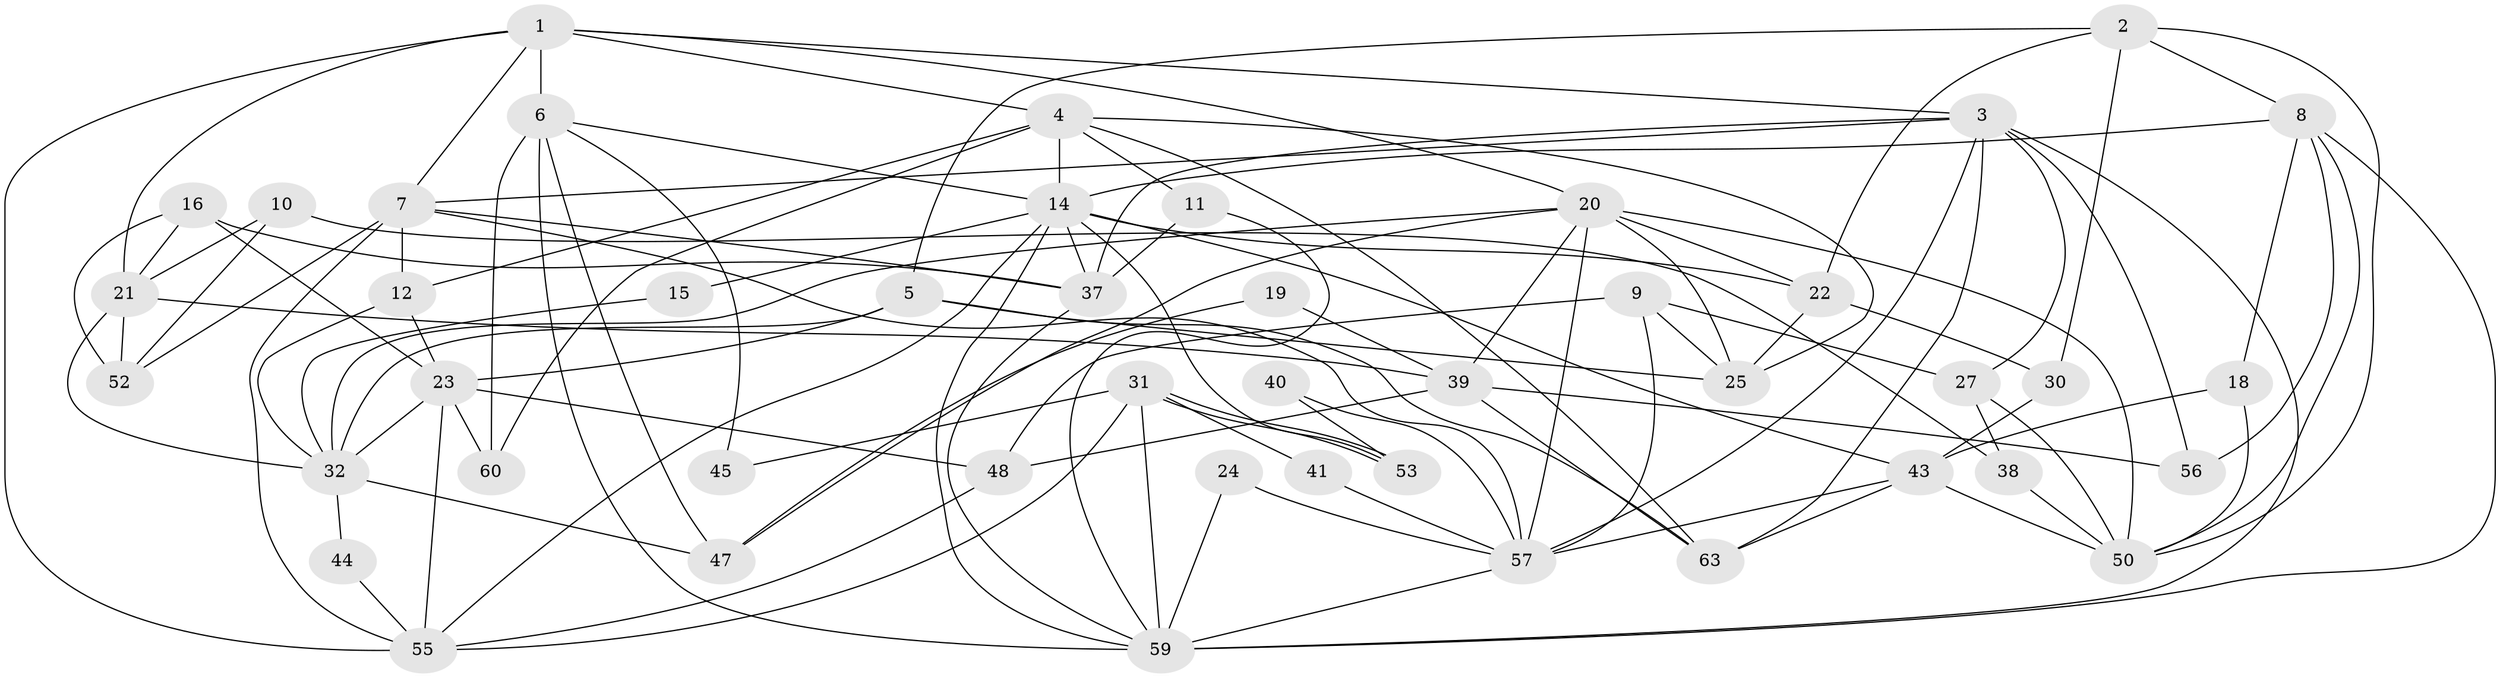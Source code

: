 // Generated by graph-tools (version 1.1) at 2025/52/02/27/25 19:52:03]
// undirected, 46 vertices, 114 edges
graph export_dot {
graph [start="1"]
  node [color=gray90,style=filled];
  1 [super="+17"];
  2 [super="+64"];
  3 [super="+26"];
  4 [super="+29"];
  5;
  6 [super="+54"];
  7 [super="+34"];
  8 [super="+28"];
  9 [super="+13"];
  10;
  11;
  12;
  14 [super="+33"];
  15;
  16 [super="+58"];
  18 [super="+62"];
  19;
  20 [super="+46"];
  21 [super="+36"];
  22 [super="+35"];
  23 [super="+51"];
  24;
  25 [super="+72"];
  27;
  30;
  31 [super="+61"];
  32;
  37 [super="+70"];
  38;
  39 [super="+42"];
  40;
  41;
  43 [super="+49"];
  44;
  45;
  47 [super="+69"];
  48;
  50 [super="+66"];
  52;
  53;
  55;
  56 [super="+71"];
  57 [super="+68"];
  59 [super="+67"];
  60;
  63 [super="+65"];
  1 -- 55;
  1 -- 21;
  1 -- 4;
  1 -- 20;
  1 -- 3;
  1 -- 6;
  1 -- 7;
  2 -- 5;
  2 -- 22;
  2 -- 8;
  2 -- 50;
  2 -- 30;
  3 -- 37;
  3 -- 27;
  3 -- 7;
  3 -- 57;
  3 -- 59;
  3 -- 63;
  3 -- 56;
  4 -- 11;
  4 -- 60;
  4 -- 12;
  4 -- 14;
  4 -- 25;
  4 -- 63;
  5 -- 32;
  5 -- 63;
  5 -- 23;
  5 -- 25;
  6 -- 47 [weight=2];
  6 -- 60;
  6 -- 59;
  6 -- 14;
  6 -- 45;
  7 -- 52;
  7 -- 55;
  7 -- 57;
  7 -- 12;
  7 -- 37;
  8 -- 59;
  8 -- 18;
  8 -- 50;
  8 -- 14;
  8 -- 56;
  9 -- 27;
  9 -- 48;
  9 -- 57;
  9 -- 25;
  10 -- 21;
  10 -- 52;
  10 -- 38;
  11 -- 59;
  11 -- 37;
  12 -- 32;
  12 -- 23;
  14 -- 15;
  14 -- 37;
  14 -- 53;
  14 -- 55;
  14 -- 59;
  14 -- 43;
  14 -- 22;
  15 -- 32;
  16 -- 37;
  16 -- 23;
  16 -- 52;
  16 -- 21;
  18 -- 43;
  18 -- 50;
  19 -- 47;
  19 -- 39;
  20 -- 57;
  20 -- 25;
  20 -- 47;
  20 -- 50;
  20 -- 32;
  20 -- 22;
  20 -- 39;
  21 -- 32;
  21 -- 39 [weight=2];
  21 -- 52;
  22 -- 25;
  22 -- 30;
  23 -- 55;
  23 -- 32;
  23 -- 48;
  23 -- 60;
  24 -- 57;
  24 -- 59;
  27 -- 38;
  27 -- 50;
  30 -- 43;
  31 -- 53;
  31 -- 53;
  31 -- 41;
  31 -- 45;
  31 -- 59;
  31 -- 55;
  32 -- 44;
  32 -- 47;
  37 -- 59;
  38 -- 50;
  39 -- 48;
  39 -- 56 [weight=2];
  39 -- 63;
  40 -- 53;
  40 -- 57;
  41 -- 57;
  43 -- 63;
  43 -- 50;
  43 -- 57;
  44 -- 55;
  48 -- 55;
  57 -- 59;
}
